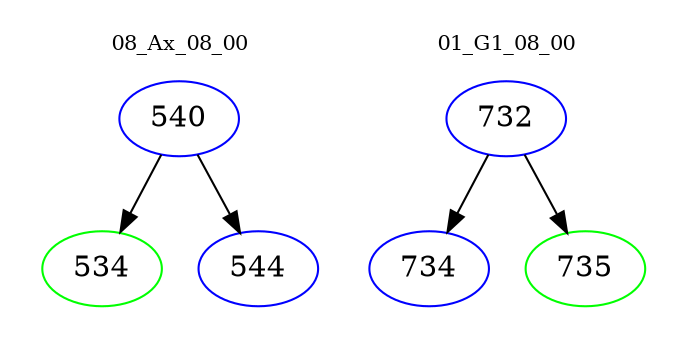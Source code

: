 digraph{
subgraph cluster_0 {
color = white
label = "08_Ax_08_00";
fontsize=10;
T0_540 [label="540", color="blue"]
T0_540 -> T0_534 [color="black"]
T0_534 [label="534", color="green"]
T0_540 -> T0_544 [color="black"]
T0_544 [label="544", color="blue"]
}
subgraph cluster_1 {
color = white
label = "01_G1_08_00";
fontsize=10;
T1_732 [label="732", color="blue"]
T1_732 -> T1_734 [color="black"]
T1_734 [label="734", color="blue"]
T1_732 -> T1_735 [color="black"]
T1_735 [label="735", color="green"]
}
}
